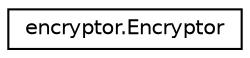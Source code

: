 digraph "Graphical Class Hierarchy"
{
 // LATEX_PDF_SIZE
  edge [fontname="Helvetica",fontsize="10",labelfontname="Helvetica",labelfontsize="10"];
  node [fontname="Helvetica",fontsize="10",shape=record];
  rankdir="LR";
  Node0 [label="encryptor.Encryptor",height=0.2,width=0.4,color="black", fillcolor="white", style="filled",URL="$classencryptor_1_1Encryptor.html",tooltip=" "];
}
